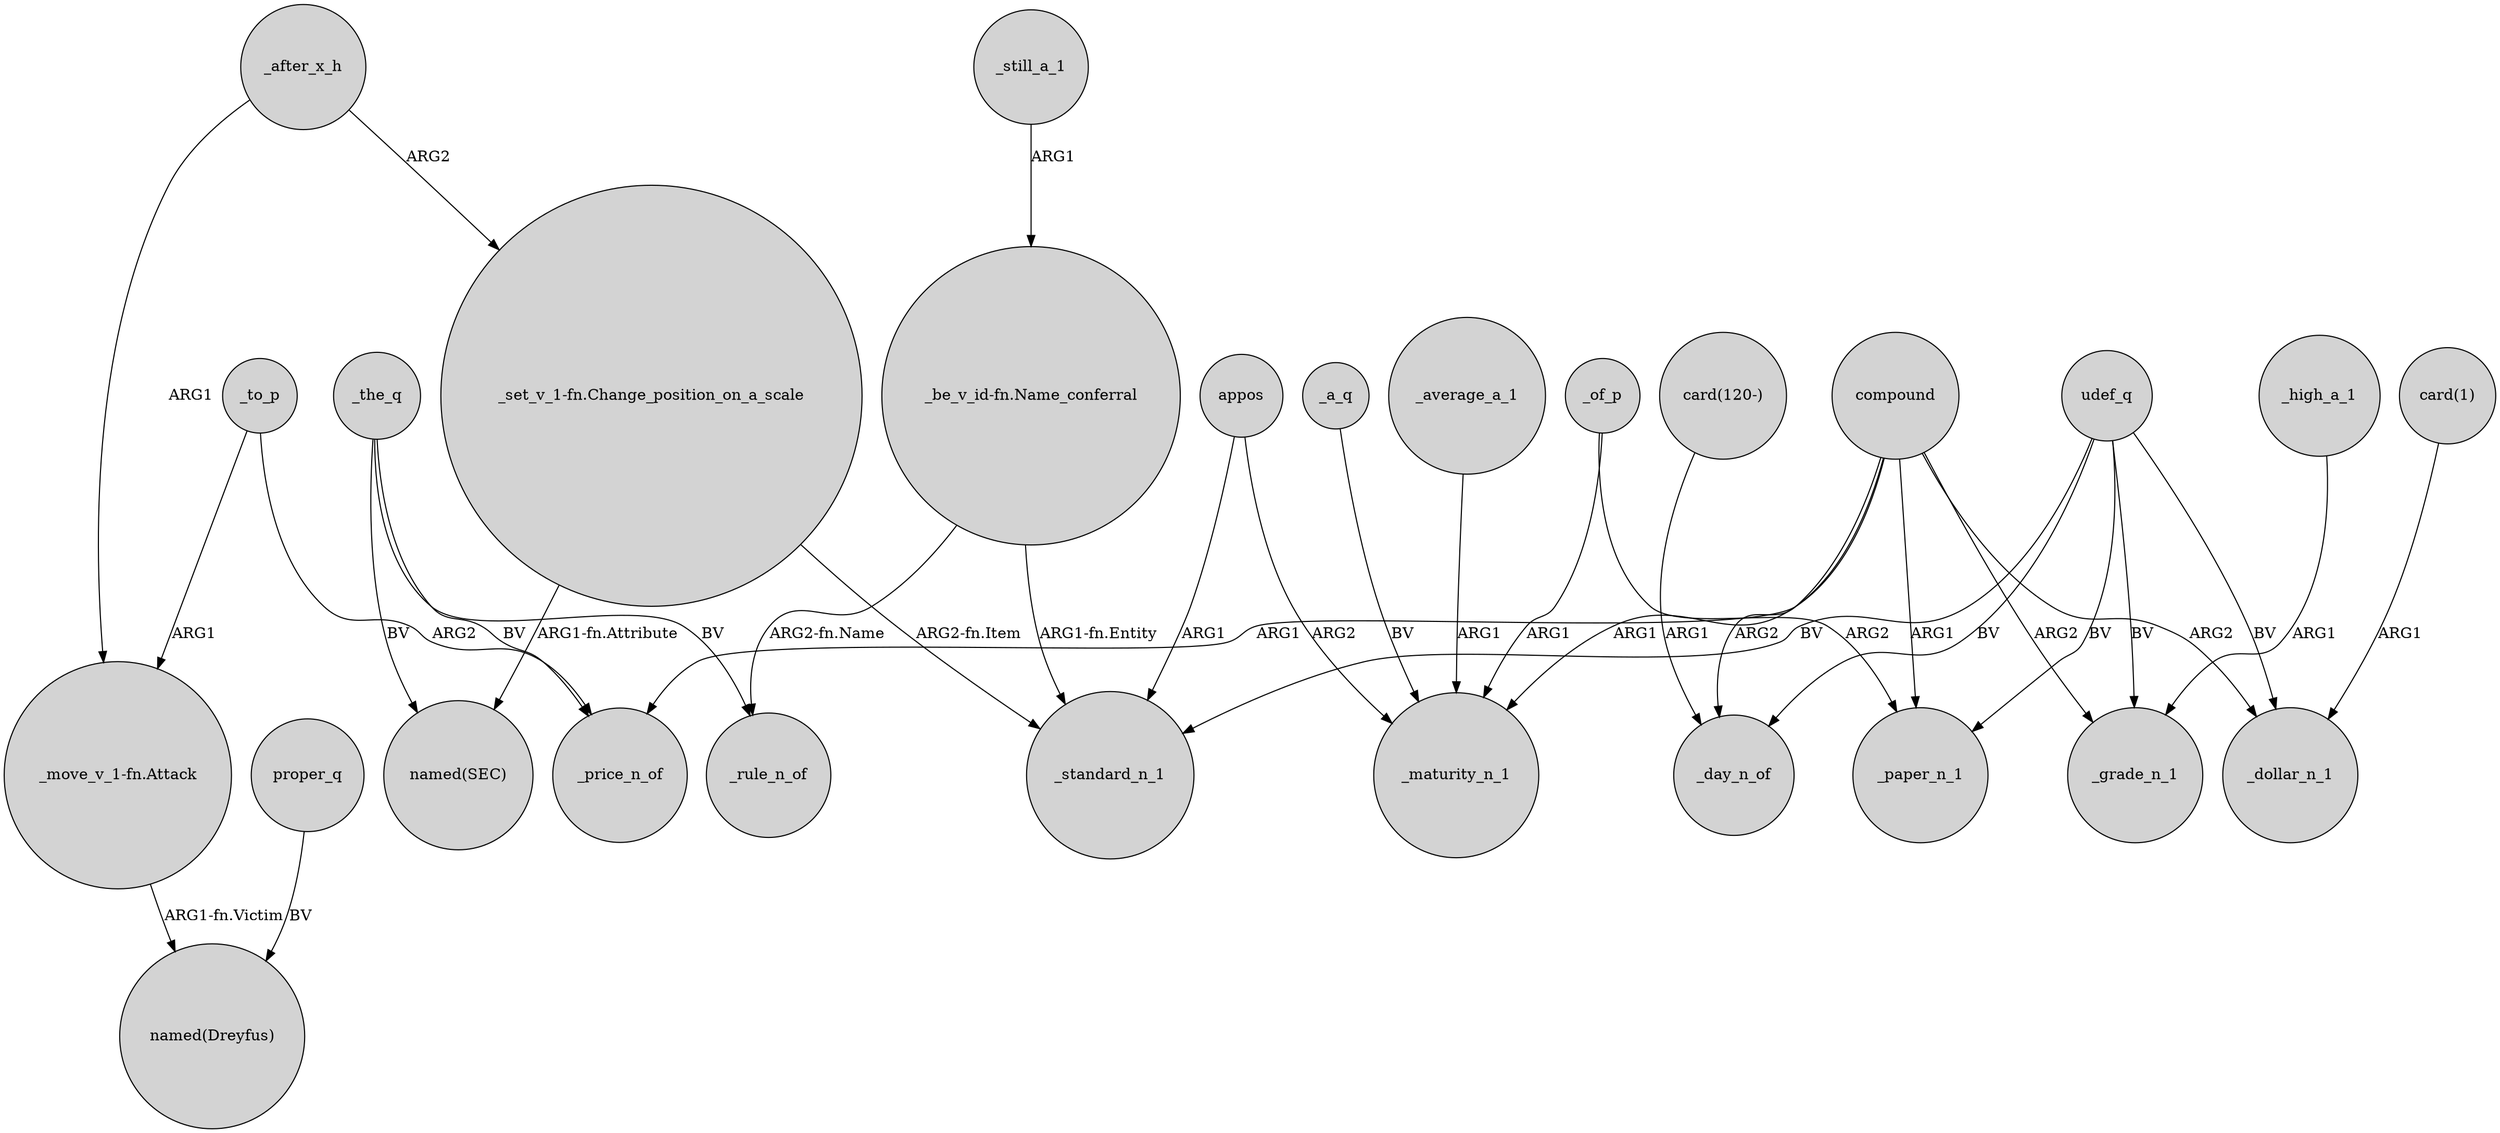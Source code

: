 digraph {
	node [shape=circle style=filled]
	"_move_v_1-fn.Attack" -> "named(Dreyfus)" [label="ARG1-fn.Victim"]
	"_set_v_1-fn.Change_position_on_a_scale" -> "named(SEC)" [label="ARG1-fn.Attribute"]
	"_be_v_id-fn.Name_conferral" -> _standard_n_1 [label="ARG1-fn.Entity"]
	compound -> _day_n_of [label=ARG2]
	_after_x_h -> "_set_v_1-fn.Change_position_on_a_scale" [label=ARG2]
	_of_p -> _maturity_n_1 [label=ARG1]
	_high_a_1 -> _grade_n_1 [label=ARG1]
	_the_q -> _rule_n_of [label=BV]
	"_set_v_1-fn.Change_position_on_a_scale" -> _standard_n_1 [label="ARG2-fn.Item"]
	udef_q -> _paper_n_1 [label=BV]
	_still_a_1 -> "_be_v_id-fn.Name_conferral" [label=ARG1]
	compound -> _paper_n_1 [label=ARG1]
	appos -> _standard_n_1 [label=ARG1]
	compound -> _dollar_n_1 [label=ARG2]
	proper_q -> "named(Dreyfus)" [label=BV]
	_to_p -> "_move_v_1-fn.Attack" [label=ARG1]
	udef_q -> _day_n_of [label=BV]
	_a_q -> _maturity_n_1 [label=BV]
	"card(1)" -> _dollar_n_1 [label=ARG1]
	udef_q -> _dollar_n_1 [label=BV]
	udef_q -> _standard_n_1 [label=BV]
	"_be_v_id-fn.Name_conferral" -> _rule_n_of [label="ARG2-fn.Name"]
	udef_q -> _grade_n_1 [label=BV]
	"card(120-)" -> _day_n_of [label=ARG1]
	compound -> _grade_n_1 [label=ARG2]
	compound -> _maturity_n_1 [label=ARG1]
	_after_x_h -> "_move_v_1-fn.Attack" [label=ARG1]
	_the_q -> _price_n_of [label=BV]
	compound -> _price_n_of [label=ARG1]
	appos -> _maturity_n_1 [label=ARG2]
	_to_p -> _price_n_of [label=ARG2]
	_the_q -> "named(SEC)" [label=BV]
	_of_p -> _paper_n_1 [label=ARG2]
	_average_a_1 -> _maturity_n_1 [label=ARG1]
}
